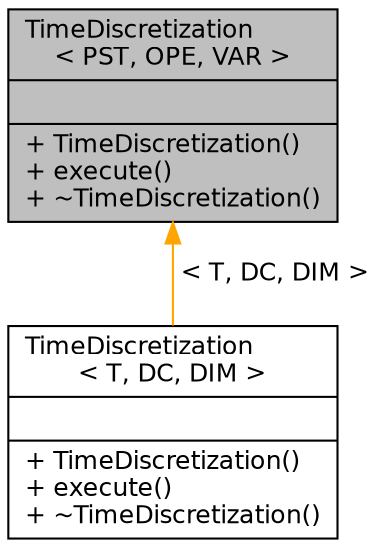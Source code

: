 digraph "TimeDiscretization&lt; PST, OPE, VAR &gt;"
{
  bgcolor="transparent";
  edge [fontname="Helvetica",fontsize="12",labelfontname="Helvetica",labelfontsize="12"];
  node [fontname="Helvetica",fontsize="12",shape=record];
  Node0 [label="{TimeDiscretization\l\< PST, OPE, VAR \>\n||+ TimeDiscretization()\l+ execute()\l+ ~TimeDiscretization()\l}",height=0.2,width=0.4,color="black", fillcolor="grey75", style="filled", fontcolor="black"];
  Node0 -> Node1 [dir="back",color="orange",fontsize="12",style="solid",label=" \< T, DC, DIM \>" ,fontname="Helvetica"];
  Node1 [label="{TimeDiscretization\l\< T, DC, DIM \>\n||+ TimeDiscretization()\l+ execute()\l+ ~TimeDiscretization()\l}",height=0.2,width=0.4,color="black",URL="$classTimeDiscretization.html"];
}
